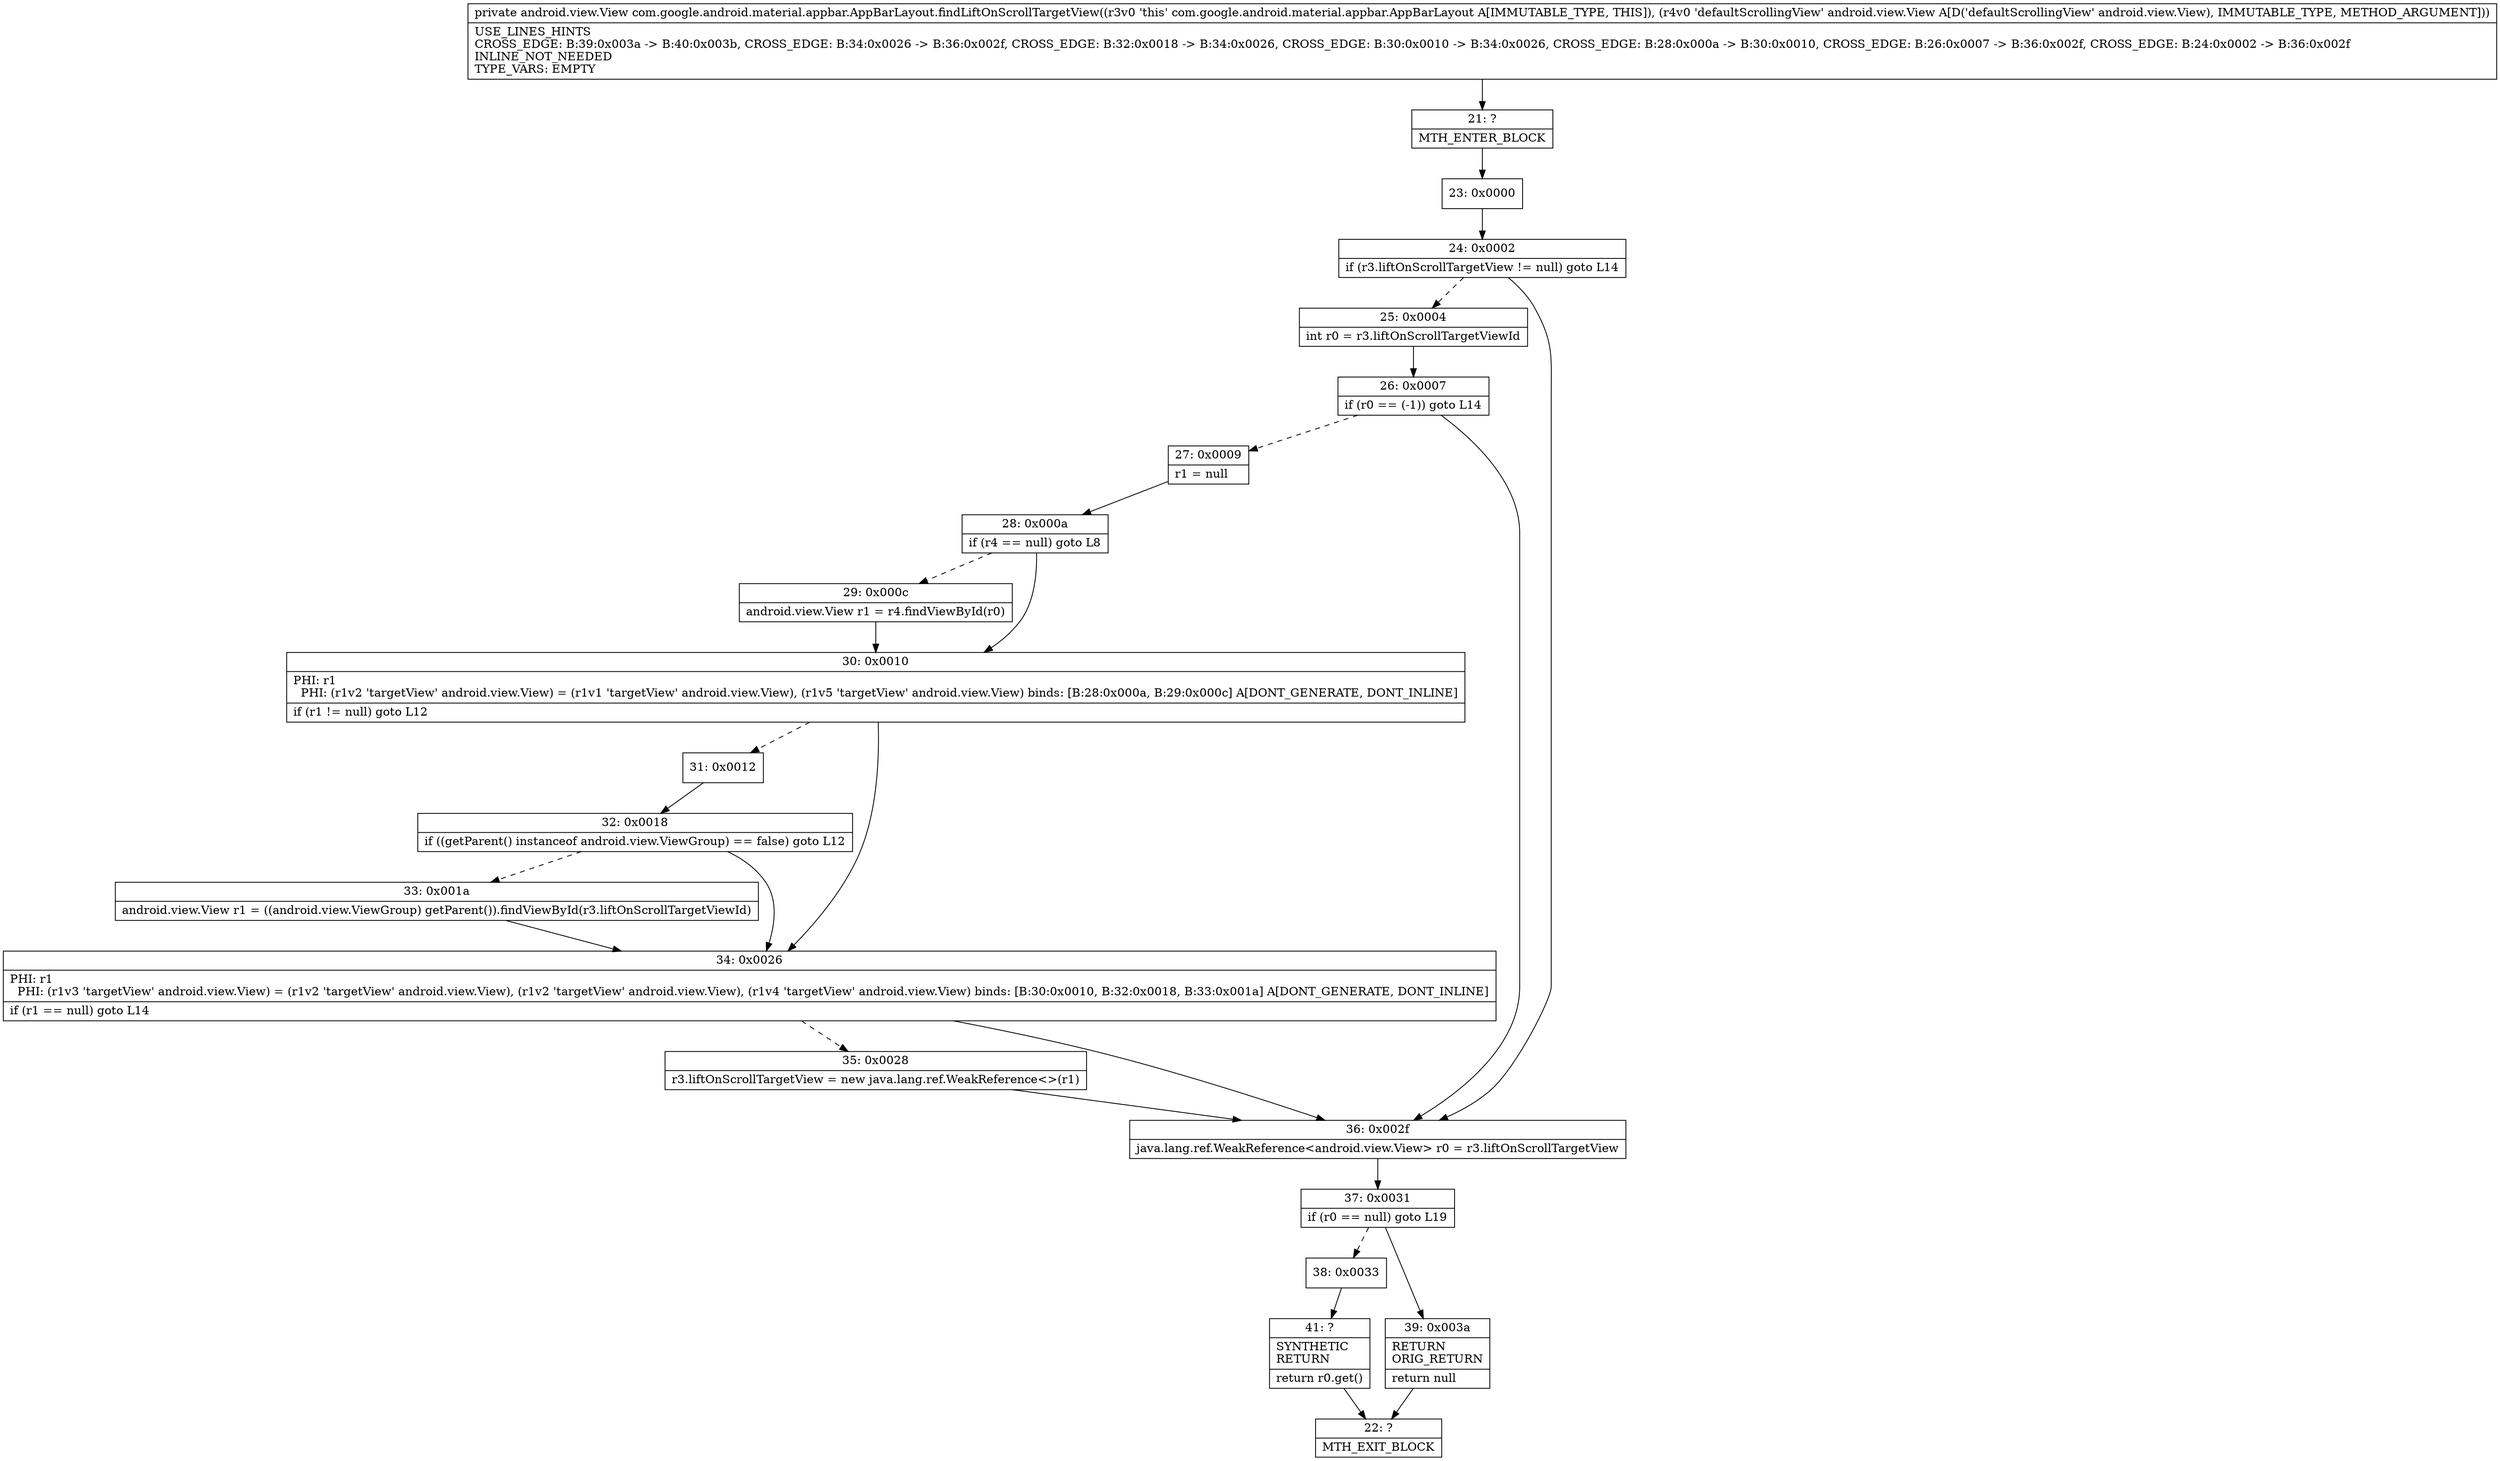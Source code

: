 digraph "CFG forcom.google.android.material.appbar.AppBarLayout.findLiftOnScrollTargetView(Landroid\/view\/View;)Landroid\/view\/View;" {
Node_21 [shape=record,label="{21\:\ ?|MTH_ENTER_BLOCK\l}"];
Node_23 [shape=record,label="{23\:\ 0x0000}"];
Node_24 [shape=record,label="{24\:\ 0x0002|if (r3.liftOnScrollTargetView != null) goto L14\l}"];
Node_25 [shape=record,label="{25\:\ 0x0004|int r0 = r3.liftOnScrollTargetViewId\l}"];
Node_26 [shape=record,label="{26\:\ 0x0007|if (r0 == (\-1)) goto L14\l}"];
Node_27 [shape=record,label="{27\:\ 0x0009|r1 = null\l}"];
Node_28 [shape=record,label="{28\:\ 0x000a|if (r4 == null) goto L8\l}"];
Node_29 [shape=record,label="{29\:\ 0x000c|android.view.View r1 = r4.findViewById(r0)\l}"];
Node_30 [shape=record,label="{30\:\ 0x0010|PHI: r1 \l  PHI: (r1v2 'targetView' android.view.View) = (r1v1 'targetView' android.view.View), (r1v5 'targetView' android.view.View) binds: [B:28:0x000a, B:29:0x000c] A[DONT_GENERATE, DONT_INLINE]\l|if (r1 != null) goto L12\l}"];
Node_31 [shape=record,label="{31\:\ 0x0012}"];
Node_32 [shape=record,label="{32\:\ 0x0018|if ((getParent() instanceof android.view.ViewGroup) == false) goto L12\l}"];
Node_33 [shape=record,label="{33\:\ 0x001a|android.view.View r1 = ((android.view.ViewGroup) getParent()).findViewById(r3.liftOnScrollTargetViewId)\l}"];
Node_34 [shape=record,label="{34\:\ 0x0026|PHI: r1 \l  PHI: (r1v3 'targetView' android.view.View) = (r1v2 'targetView' android.view.View), (r1v2 'targetView' android.view.View), (r1v4 'targetView' android.view.View) binds: [B:30:0x0010, B:32:0x0018, B:33:0x001a] A[DONT_GENERATE, DONT_INLINE]\l|if (r1 == null) goto L14\l}"];
Node_35 [shape=record,label="{35\:\ 0x0028|r3.liftOnScrollTargetView = new java.lang.ref.WeakReference\<\>(r1)\l}"];
Node_36 [shape=record,label="{36\:\ 0x002f|java.lang.ref.WeakReference\<android.view.View\> r0 = r3.liftOnScrollTargetView\l}"];
Node_37 [shape=record,label="{37\:\ 0x0031|if (r0 == null) goto L19\l}"];
Node_38 [shape=record,label="{38\:\ 0x0033}"];
Node_41 [shape=record,label="{41\:\ ?|SYNTHETIC\lRETURN\l|return r0.get()\l}"];
Node_22 [shape=record,label="{22\:\ ?|MTH_EXIT_BLOCK\l}"];
Node_39 [shape=record,label="{39\:\ 0x003a|RETURN\lORIG_RETURN\l|return null\l}"];
MethodNode[shape=record,label="{private android.view.View com.google.android.material.appbar.AppBarLayout.findLiftOnScrollTargetView((r3v0 'this' com.google.android.material.appbar.AppBarLayout A[IMMUTABLE_TYPE, THIS]), (r4v0 'defaultScrollingView' android.view.View A[D('defaultScrollingView' android.view.View), IMMUTABLE_TYPE, METHOD_ARGUMENT]))  | USE_LINES_HINTS\lCROSS_EDGE: B:39:0x003a \-\> B:40:0x003b, CROSS_EDGE: B:34:0x0026 \-\> B:36:0x002f, CROSS_EDGE: B:32:0x0018 \-\> B:34:0x0026, CROSS_EDGE: B:30:0x0010 \-\> B:34:0x0026, CROSS_EDGE: B:28:0x000a \-\> B:30:0x0010, CROSS_EDGE: B:26:0x0007 \-\> B:36:0x002f, CROSS_EDGE: B:24:0x0002 \-\> B:36:0x002f\lINLINE_NOT_NEEDED\lTYPE_VARS: EMPTY\l}"];
MethodNode -> Node_21;Node_21 -> Node_23;
Node_23 -> Node_24;
Node_24 -> Node_25[style=dashed];
Node_24 -> Node_36;
Node_25 -> Node_26;
Node_26 -> Node_27[style=dashed];
Node_26 -> Node_36;
Node_27 -> Node_28;
Node_28 -> Node_29[style=dashed];
Node_28 -> Node_30;
Node_29 -> Node_30;
Node_30 -> Node_31[style=dashed];
Node_30 -> Node_34;
Node_31 -> Node_32;
Node_32 -> Node_33[style=dashed];
Node_32 -> Node_34;
Node_33 -> Node_34;
Node_34 -> Node_35[style=dashed];
Node_34 -> Node_36;
Node_35 -> Node_36;
Node_36 -> Node_37;
Node_37 -> Node_38[style=dashed];
Node_37 -> Node_39;
Node_38 -> Node_41;
Node_41 -> Node_22;
Node_39 -> Node_22;
}

